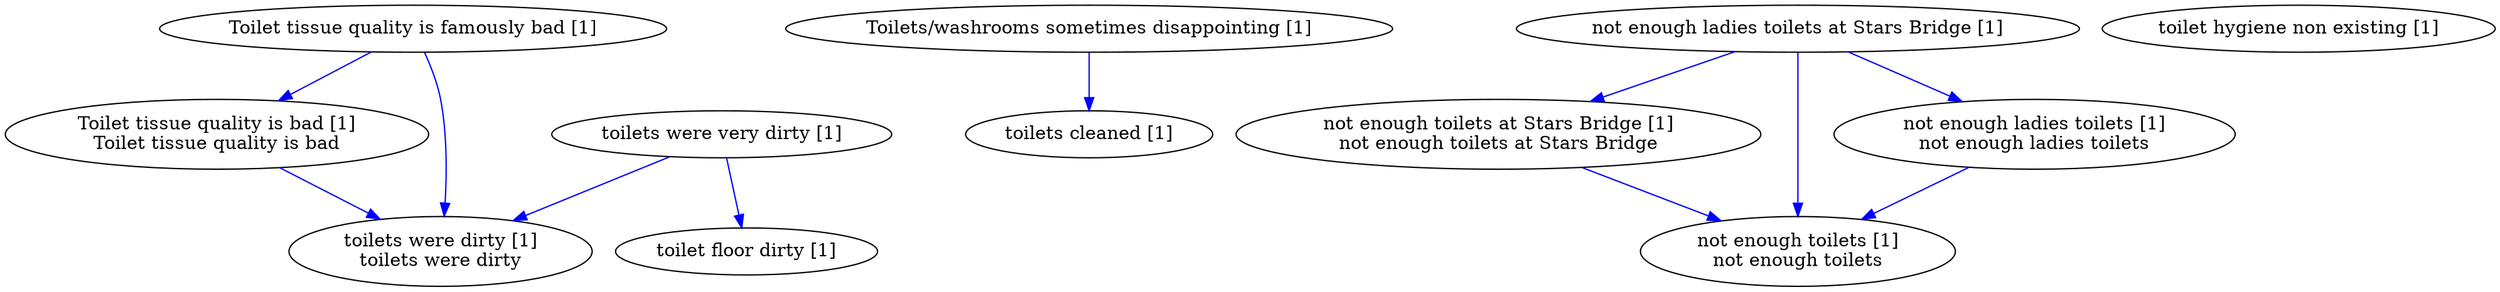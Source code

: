 digraph collapsedGraph {
"Toilet tissue quality is famously bad [1]""Toilet tissue quality is bad [1]\nToilet tissue quality is bad""Toilets/washrooms sometimes disappointing [1]""not enough ladies toilets at Stars Bridge [1]""not enough toilets at Stars Bridge [1]\nnot enough toilets at Stars Bridge""not enough toilets [1]\nnot enough toilets""not enough ladies toilets [1]\nnot enough ladies toilets""toilet floor dirty [1]""toilet hygiene non existing [1]""toilets cleaned [1]""toilets were very dirty [1]""toilets were dirty [1]\ntoilets were dirty""Toilet tissue quality is famously bad [1]" -> "Toilet tissue quality is bad [1]\nToilet tissue quality is bad" [color=blue]
"not enough ladies toilets at Stars Bridge [1]" -> "not enough toilets at Stars Bridge [1]\nnot enough toilets at Stars Bridge" [color=blue]
"not enough toilets at Stars Bridge [1]\nnot enough toilets at Stars Bridge" -> "not enough toilets [1]\nnot enough toilets" [color=blue]
"not enough ladies toilets at Stars Bridge [1]" -> "not enough ladies toilets [1]\nnot enough ladies toilets" [color=blue]
"not enough ladies toilets [1]\nnot enough ladies toilets" -> "not enough toilets [1]\nnot enough toilets" [color=blue]
"not enough ladies toilets at Stars Bridge [1]" -> "not enough toilets [1]\nnot enough toilets" [color=blue]
"Toilets/washrooms sometimes disappointing [1]" -> "toilets cleaned [1]" [color=blue]
"toilets were very dirty [1]" -> "toilets were dirty [1]\ntoilets were dirty" [color=blue]
"Toilet tissue quality is famously bad [1]" -> "toilets were dirty [1]\ntoilets were dirty" [color=blue]
"Toilet tissue quality is bad [1]\nToilet tissue quality is bad" -> "toilets were dirty [1]\ntoilets were dirty" [color=blue]
"toilets were very dirty [1]" -> "toilet floor dirty [1]" [color=blue]
}